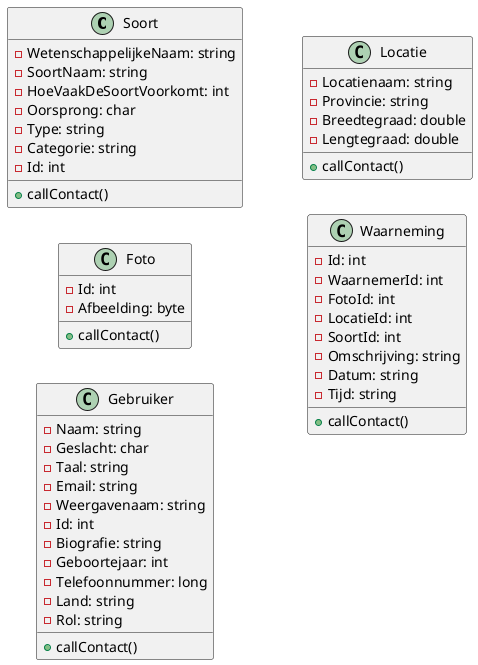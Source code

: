 @startuml
left to right direction
    class Soort {
        - WetenschappelijkeNaam: string
        - SoortNaam: string
        - HoeVaakDeSoortVoorkomt: int
        - Oorsprong: char
        - Type: string
        - Categorie: string
        - Id: int
                + callContact()       
}
    class Foto {
        - Id: int 
        - Afbeelding: byte
                + callContact()       
}
 class Gebruiker {
        - Naam: string
        - Geslacht: char
        - Taal: string 
        - Email: string
        - Weergavenaam: string
        - Id: int
        - Biografie: string 
        - Geboortejaar: int 
        - Telefoonnummer: long
        - Land: string 
        - Rol: string 
                + callContact()       
}
   class Locatie {
        - Locatienaam: string
        - Provincie: string 
        - Breedtegraad: double 
        - Lengtegraad: double
                + callContact()       
}
class Waarneming {
        - Id: int 
        - WaarnemerId: int
        - FotoId: int
        - LocatieId: int
        - SoortId: int
        - Omschrijving: string
        - Datum: string
        - Tijd: string
                + callContact()       
}
@enduml
